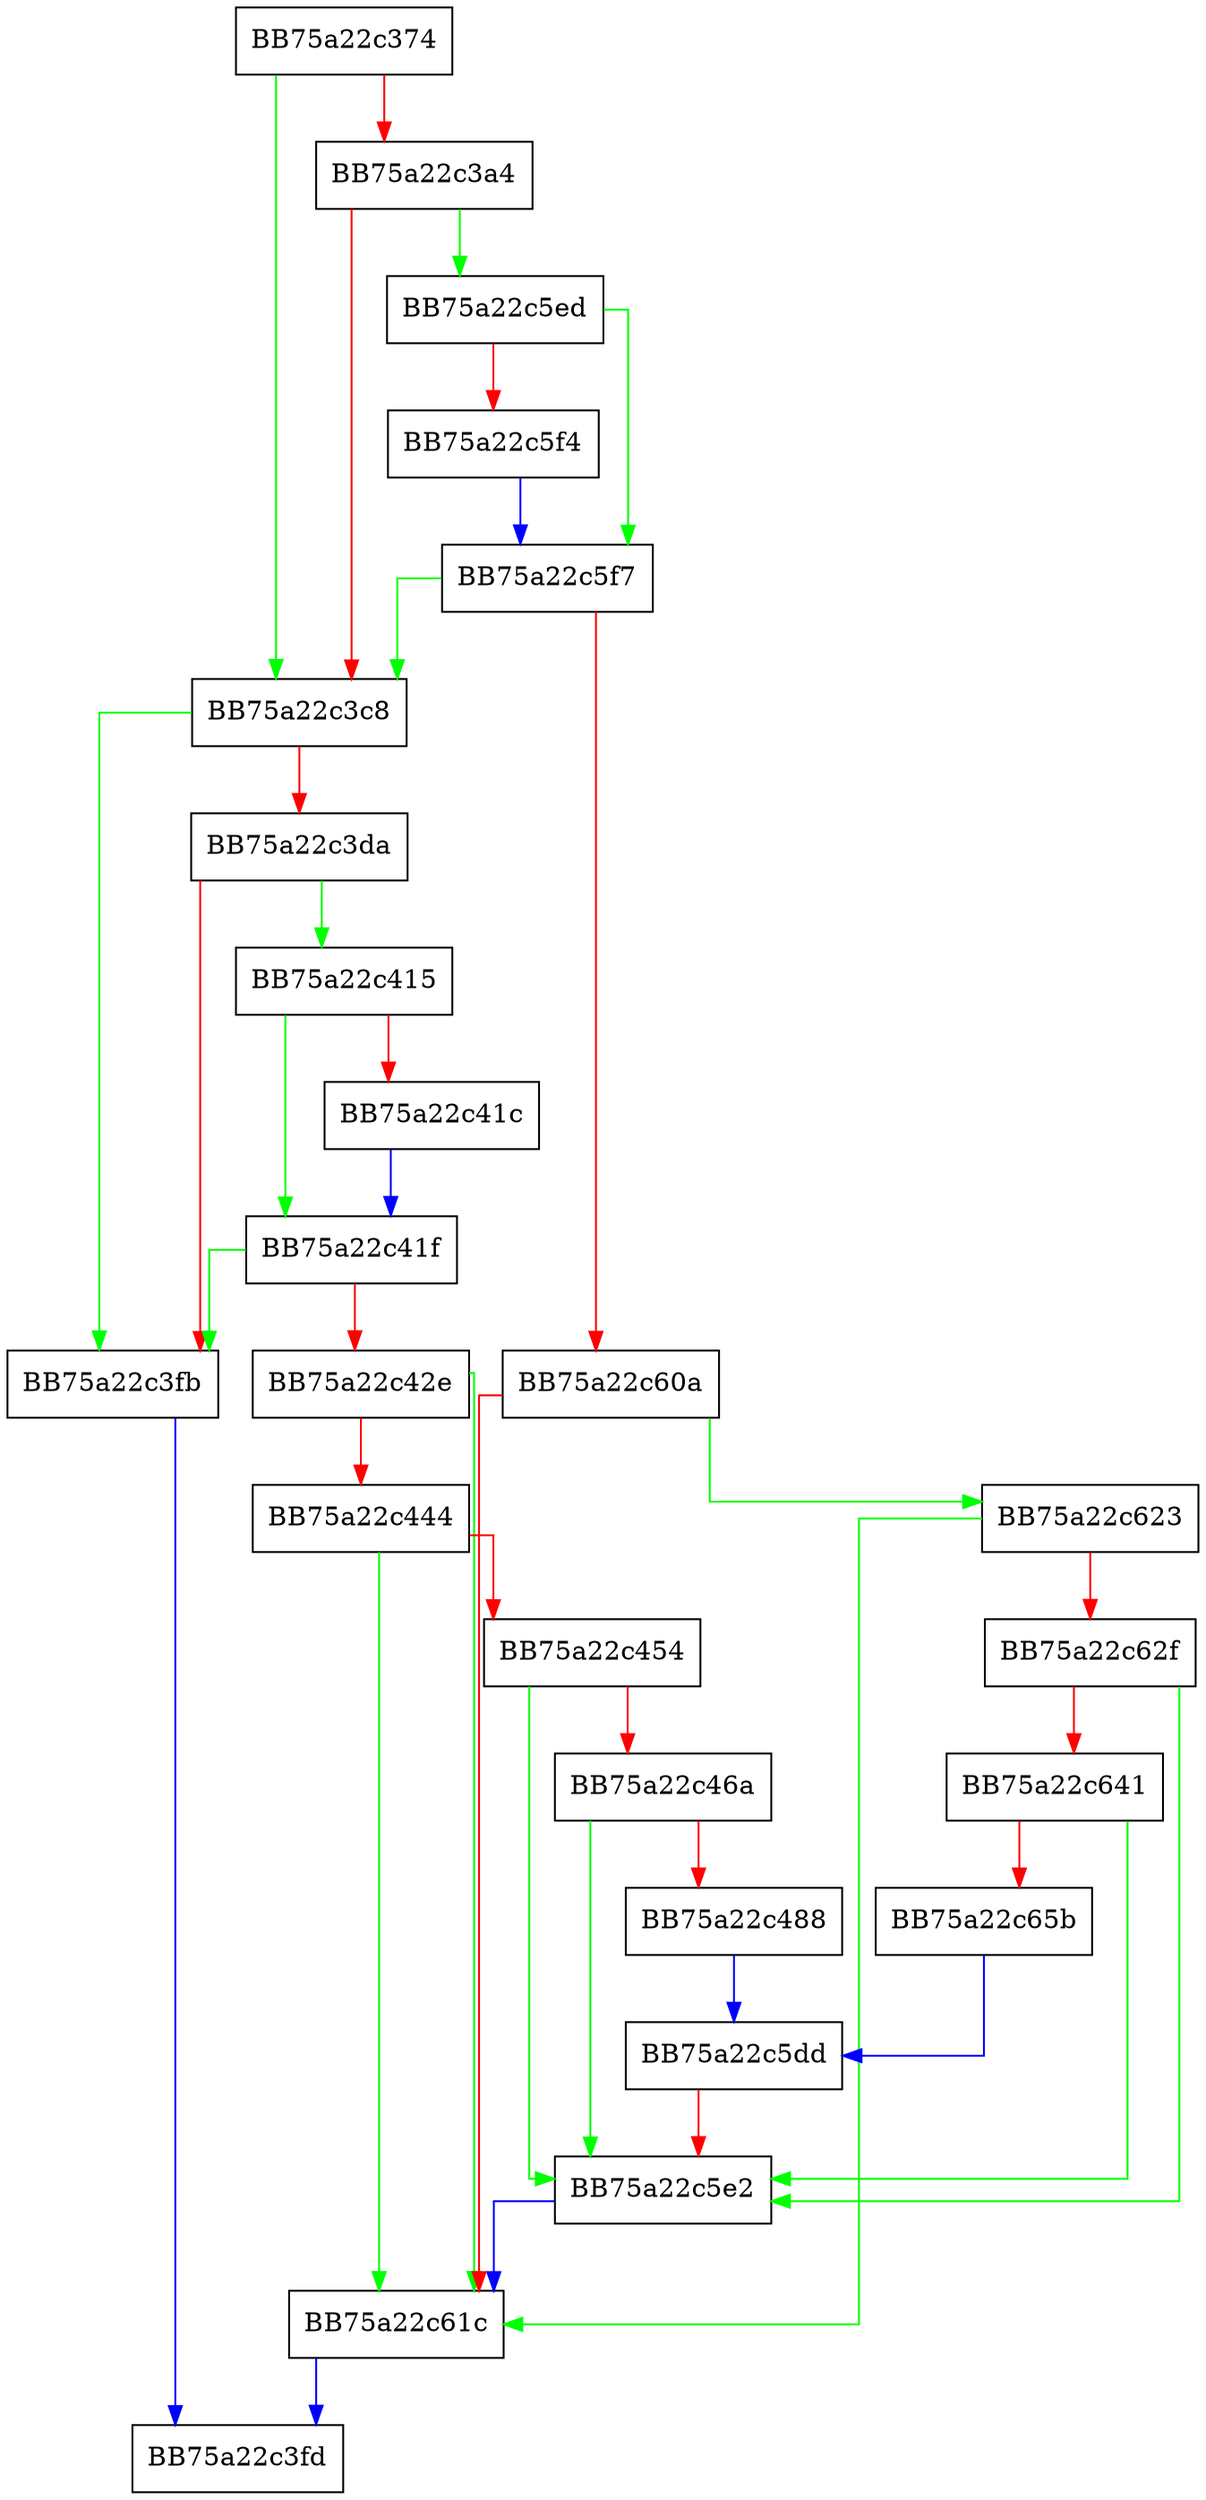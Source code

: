digraph TestIsMonitoredFileOpen {
  node [shape="box"];
  graph [splines=ortho];
  BB75a22c374 -> BB75a22c3c8 [color="green"];
  BB75a22c374 -> BB75a22c3a4 [color="red"];
  BB75a22c3a4 -> BB75a22c5ed [color="green"];
  BB75a22c3a4 -> BB75a22c3c8 [color="red"];
  BB75a22c3c8 -> BB75a22c3fb [color="green"];
  BB75a22c3c8 -> BB75a22c3da [color="red"];
  BB75a22c3da -> BB75a22c415 [color="green"];
  BB75a22c3da -> BB75a22c3fb [color="red"];
  BB75a22c3fb -> BB75a22c3fd [color="blue"];
  BB75a22c415 -> BB75a22c41f [color="green"];
  BB75a22c415 -> BB75a22c41c [color="red"];
  BB75a22c41c -> BB75a22c41f [color="blue"];
  BB75a22c41f -> BB75a22c3fb [color="green"];
  BB75a22c41f -> BB75a22c42e [color="red"];
  BB75a22c42e -> BB75a22c61c [color="green"];
  BB75a22c42e -> BB75a22c444 [color="red"];
  BB75a22c444 -> BB75a22c61c [color="green"];
  BB75a22c444 -> BB75a22c454 [color="red"];
  BB75a22c454 -> BB75a22c5e2 [color="green"];
  BB75a22c454 -> BB75a22c46a [color="red"];
  BB75a22c46a -> BB75a22c5e2 [color="green"];
  BB75a22c46a -> BB75a22c488 [color="red"];
  BB75a22c488 -> BB75a22c5dd [color="blue"];
  BB75a22c5dd -> BB75a22c5e2 [color="red"];
  BB75a22c5e2 -> BB75a22c61c [color="blue"];
  BB75a22c5ed -> BB75a22c5f7 [color="green"];
  BB75a22c5ed -> BB75a22c5f4 [color="red"];
  BB75a22c5f4 -> BB75a22c5f7 [color="blue"];
  BB75a22c5f7 -> BB75a22c3c8 [color="green"];
  BB75a22c5f7 -> BB75a22c60a [color="red"];
  BB75a22c60a -> BB75a22c623 [color="green"];
  BB75a22c60a -> BB75a22c61c [color="red"];
  BB75a22c61c -> BB75a22c3fd [color="blue"];
  BB75a22c623 -> BB75a22c61c [color="green"];
  BB75a22c623 -> BB75a22c62f [color="red"];
  BB75a22c62f -> BB75a22c5e2 [color="green"];
  BB75a22c62f -> BB75a22c641 [color="red"];
  BB75a22c641 -> BB75a22c5e2 [color="green"];
  BB75a22c641 -> BB75a22c65b [color="red"];
  BB75a22c65b -> BB75a22c5dd [color="blue"];
}